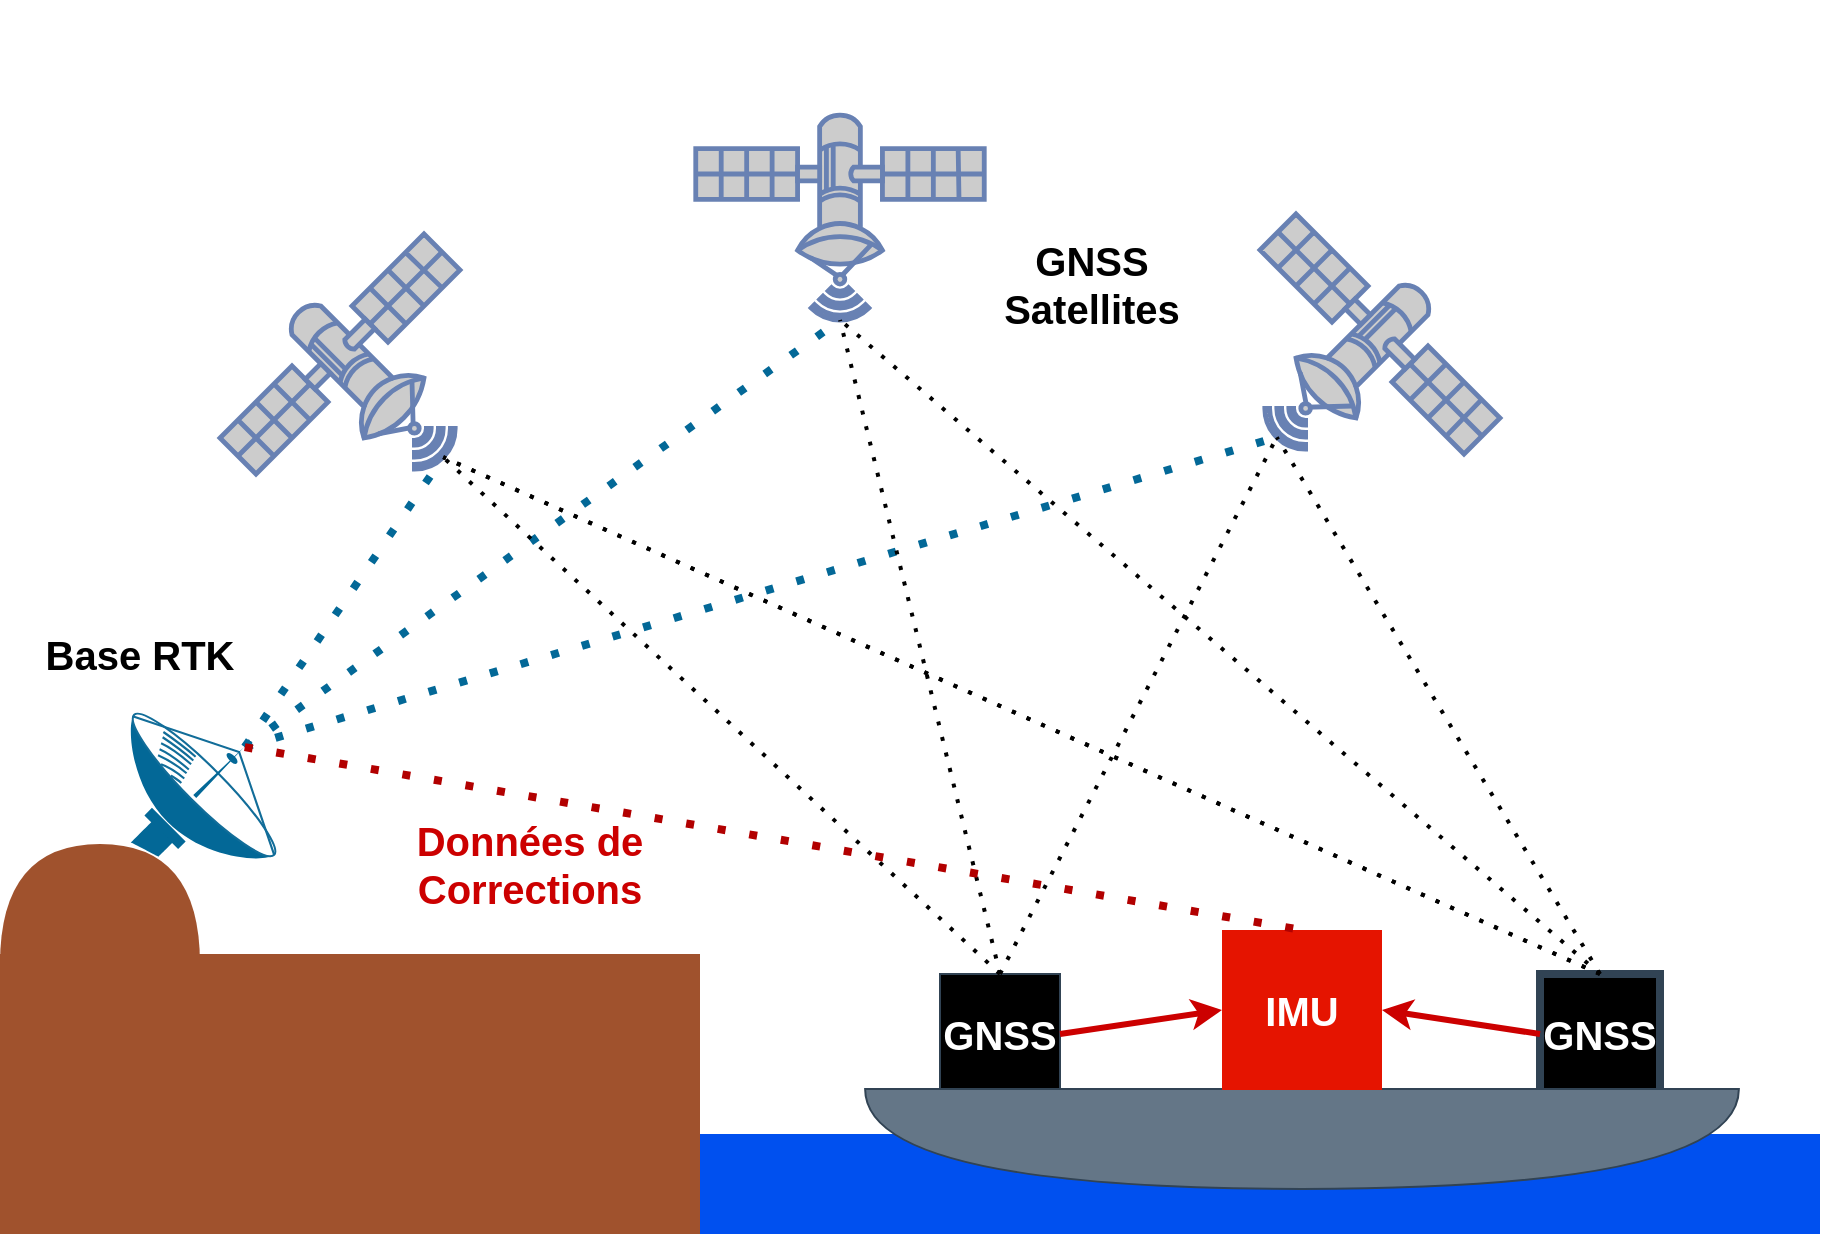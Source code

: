 <mxfile version="23.1.5" type="device">
  <diagram name="Page-1" id="dWOMPvJtwN1P80TV7VJP">
    <mxGraphModel dx="1084" dy="1719" grid="1" gridSize="10" guides="1" tooltips="1" connect="1" arrows="1" fold="1" page="1" pageScale="1" pageWidth="1169" pageHeight="827" math="0" shadow="0">
      <root>
        <mxCell id="0" />
        <mxCell id="1" parent="0" />
        <mxCell id="eP0V_-2u7nTpgkbq4tRV-4" value="" style="shape=mxgraph.cisco.wireless.satellite_dish;html=1;pointerEvents=1;dashed=0;fillColor=#036897;strokeColor=#ffffff;strokeWidth=2;verticalLabelPosition=bottom;verticalAlign=top;align=center;outlineConnect=0;rotation=45;" vertex="1" parent="1">
          <mxGeometry x="96" y="425" width="99" height="74" as="geometry" />
        </mxCell>
        <mxCell id="eP0V_-2u7nTpgkbq4tRV-5" value="" style="fontColor=#0066CC;verticalAlign=top;verticalLabelPosition=bottom;labelPosition=center;align=center;html=1;outlineConnect=0;fillColor=#CCCCCC;strokeColor=#6881B3;gradientColor=none;gradientDirection=north;strokeWidth=2;shape=mxgraph.networks.satellite;" vertex="1" parent="1">
          <mxGeometry x="680" y="170" width="120" height="120" as="geometry" />
        </mxCell>
        <mxCell id="eP0V_-2u7nTpgkbq4tRV-6" value="" style="fontColor=#0066CC;verticalAlign=top;verticalLabelPosition=bottom;labelPosition=center;align=center;html=1;outlineConnect=0;fillColor=#CCCCCC;strokeColor=#6881B3;gradientColor=none;gradientDirection=north;strokeWidth=2;shape=mxgraph.networks.satellite;rotation=-45;" vertex="1" parent="1">
          <mxGeometry x="410" y="90" width="120" height="120" as="geometry" />
        </mxCell>
        <mxCell id="eP0V_-2u7nTpgkbq4tRV-7" value="" style="fontColor=#0066CC;verticalAlign=top;verticalLabelPosition=bottom;labelPosition=center;align=center;html=1;outlineConnect=0;fillColor=#CCCCCC;strokeColor=#6881B3;gradientColor=none;gradientDirection=north;strokeWidth=2;shape=mxgraph.networks.satellite;rotation=-90;" vertex="1" parent="1">
          <mxGeometry x="160" y="180" width="120" height="120" as="geometry" />
        </mxCell>
        <mxCell id="eP0V_-2u7nTpgkbq4tRV-11" value="" style="shape=or;whiteSpace=wrap;html=1;rotation=-90;strokeColor=none;fillColor=#a0522d;fontColor=#ffffff;" vertex="1" parent="1">
          <mxGeometry x="70" y="465" width="60" height="100" as="geometry" />
        </mxCell>
        <mxCell id="eP0V_-2u7nTpgkbq4tRV-13" value="&lt;span style=&quot;font-size: 20px;&quot;&gt;&lt;b&gt;GNSS&lt;/b&gt;&lt;/span&gt;" style="whiteSpace=wrap;html=1;aspect=fixed;strokeColor=#314354;fillColor=#000000;fontColor=#ffffff;" vertex="1" parent="1">
          <mxGeometry x="520" y="550" width="60" height="60" as="geometry" />
        </mxCell>
        <mxCell id="eP0V_-2u7nTpgkbq4tRV-14" value="" style="rounded=0;whiteSpace=wrap;html=1;fillColor=#0050ef;fontColor=#ffffff;strokeColor=none;" vertex="1" parent="1">
          <mxGeometry x="398" y="630" width="562" height="50" as="geometry" />
        </mxCell>
        <mxCell id="eP0V_-2u7nTpgkbq4tRV-15" value="" style="rounded=0;whiteSpace=wrap;html=1;strokeColor=none;fillColor=#a0522d;fontColor=#ffffff;" vertex="1" parent="1">
          <mxGeometry x="50" y="540" width="350" height="140" as="geometry" />
        </mxCell>
        <mxCell id="eP0V_-2u7nTpgkbq4tRV-16" value="" style="endArrow=none;dashed=1;html=1;dashPattern=1 3;strokeWidth=4;rounded=0;entryX=0.07;entryY=0.93;entryDx=0;entryDy=0;entryPerimeter=0;exitX=0.51;exitY=0;exitDx=0;exitDy=0;exitPerimeter=0;strokeColor=#036897;" edge="1" parent="1" source="eP0V_-2u7nTpgkbq4tRV-4" target="eP0V_-2u7nTpgkbq4tRV-6">
          <mxGeometry width="50" height="50" relative="1" as="geometry">
            <mxPoint x="470" y="550" as="sourcePoint" />
            <mxPoint x="520" y="500" as="targetPoint" />
          </mxGeometry>
        </mxCell>
        <mxCell id="eP0V_-2u7nTpgkbq4tRV-17" value="" style="endArrow=none;dashed=1;html=1;dashPattern=1 3;strokeWidth=4;rounded=0;entryX=0.07;entryY=0.93;entryDx=0;entryDy=0;entryPerimeter=0;exitX=0.51;exitY=0;exitDx=0;exitDy=0;exitPerimeter=0;strokeColor=#036897;" edge="1" parent="1" source="eP0V_-2u7nTpgkbq4tRV-4" target="eP0V_-2u7nTpgkbq4tRV-5">
          <mxGeometry width="50" height="50" relative="1" as="geometry">
            <mxPoint x="182" y="522" as="sourcePoint" />
            <mxPoint x="498" y="322" as="targetPoint" />
          </mxGeometry>
        </mxCell>
        <mxCell id="eP0V_-2u7nTpgkbq4tRV-18" value="" style="endArrow=none;dashed=1;html=1;dashPattern=1 3;strokeWidth=4;rounded=0;entryX=0.07;entryY=0.93;entryDx=0;entryDy=0;entryPerimeter=0;exitX=0.51;exitY=0;exitDx=0;exitDy=0;exitPerimeter=0;strokeColor=#036897;" edge="1" parent="1" source="eP0V_-2u7nTpgkbq4tRV-4" target="eP0V_-2u7nTpgkbq4tRV-7">
          <mxGeometry width="50" height="50" relative="1" as="geometry">
            <mxPoint x="192" y="532" as="sourcePoint" />
            <mxPoint x="508" y="332" as="targetPoint" />
          </mxGeometry>
        </mxCell>
        <mxCell id="eP0V_-2u7nTpgkbq4tRV-19" value="" style="endArrow=none;dashed=1;html=1;dashPattern=1 3;strokeWidth=2;rounded=0;entryX=0.07;entryY=0.93;entryDx=0;entryDy=0;entryPerimeter=0;exitX=0.5;exitY=0;exitDx=0;exitDy=0;" edge="1" parent="1" source="eP0V_-2u7nTpgkbq4tRV-13" target="eP0V_-2u7nTpgkbq4tRV-5">
          <mxGeometry width="50" height="50" relative="1" as="geometry">
            <mxPoint x="630" y="550" as="sourcePoint" />
            <mxPoint x="680" y="500" as="targetPoint" />
          </mxGeometry>
        </mxCell>
        <mxCell id="eP0V_-2u7nTpgkbq4tRV-20" value="" style="endArrow=none;dashed=1;html=1;dashPattern=1 3;strokeWidth=2;rounded=0;entryX=0.07;entryY=0.93;entryDx=0;entryDy=0;entryPerimeter=0;exitX=0.5;exitY=0;exitDx=0;exitDy=0;" edge="1" parent="1" source="eP0V_-2u7nTpgkbq4tRV-13" target="eP0V_-2u7nTpgkbq4tRV-6">
          <mxGeometry width="50" height="50" relative="1" as="geometry">
            <mxPoint x="202" y="542" as="sourcePoint" />
            <mxPoint x="518" y="342" as="targetPoint" />
          </mxGeometry>
        </mxCell>
        <mxCell id="eP0V_-2u7nTpgkbq4tRV-22" value="" style="endArrow=none;dashed=1;html=1;dashPattern=1 3;strokeWidth=2;rounded=0;entryX=0.07;entryY=0.93;entryDx=0;entryDy=0;entryPerimeter=0;exitX=0.5;exitY=0;exitDx=0;exitDy=0;" edge="1" parent="1" source="eP0V_-2u7nTpgkbq4tRV-13" target="eP0V_-2u7nTpgkbq4tRV-7">
          <mxGeometry width="50" height="50" relative="1" as="geometry">
            <mxPoint x="182" y="522" as="sourcePoint" />
            <mxPoint x="498" y="322" as="targetPoint" />
          </mxGeometry>
        </mxCell>
        <mxCell id="eP0V_-2u7nTpgkbq4tRV-24" value="&lt;span style=&quot;font-size: 20px;&quot;&gt;&lt;b&gt;GNSS&lt;/b&gt;&lt;/span&gt;" style="whiteSpace=wrap;html=1;aspect=fixed;strokeColor=#314354;fillColor=#000000;fontColor=#ffffff;strokeWidth=4;" vertex="1" parent="1">
          <mxGeometry x="820" y="550" width="60" height="60" as="geometry" />
        </mxCell>
        <mxCell id="eP0V_-2u7nTpgkbq4tRV-25" value="" style="endArrow=none;dashed=1;html=1;dashPattern=1 3;strokeWidth=2;rounded=0;entryX=0.07;entryY=0.93;entryDx=0;entryDy=0;entryPerimeter=0;exitX=0.5;exitY=0;exitDx=0;exitDy=0;" edge="1" parent="1" source="eP0V_-2u7nTpgkbq4tRV-24" target="eP0V_-2u7nTpgkbq4tRV-7">
          <mxGeometry width="50" height="50" relative="1" as="geometry">
            <mxPoint x="182" y="522" as="sourcePoint" />
            <mxPoint x="498" y="322" as="targetPoint" />
          </mxGeometry>
        </mxCell>
        <mxCell id="eP0V_-2u7nTpgkbq4tRV-26" value="" style="endArrow=none;dashed=1;html=1;dashPattern=1 3;strokeWidth=2;rounded=0;entryX=0.07;entryY=0.93;entryDx=0;entryDy=0;entryPerimeter=0;exitX=0.5;exitY=0;exitDx=0;exitDy=0;" edge="1" parent="1" source="eP0V_-2u7nTpgkbq4tRV-24" target="eP0V_-2u7nTpgkbq4tRV-5">
          <mxGeometry width="50" height="50" relative="1" as="geometry">
            <mxPoint x="192" y="532" as="sourcePoint" />
            <mxPoint x="508" y="332" as="targetPoint" />
          </mxGeometry>
        </mxCell>
        <mxCell id="eP0V_-2u7nTpgkbq4tRV-27" value="" style="endArrow=none;dashed=1;html=1;dashPattern=1 3;strokeWidth=2;rounded=0;entryX=0.07;entryY=0.93;entryDx=0;entryDy=0;entryPerimeter=0;exitX=0.5;exitY=0;exitDx=0;exitDy=0;" edge="1" parent="1" source="eP0V_-2u7nTpgkbq4tRV-24" target="eP0V_-2u7nTpgkbq4tRV-7">
          <mxGeometry width="50" height="50" relative="1" as="geometry">
            <mxPoint x="202" y="542" as="sourcePoint" />
            <mxPoint x="518" y="342" as="targetPoint" />
          </mxGeometry>
        </mxCell>
        <mxCell id="eP0V_-2u7nTpgkbq4tRV-28" value="" style="endArrow=none;dashed=1;html=1;dashPattern=1 3;strokeWidth=2;rounded=0;entryX=0.07;entryY=0.93;entryDx=0;entryDy=0;entryPerimeter=0;exitX=0.5;exitY=0;exitDx=0;exitDy=0;" edge="1" parent="1" source="eP0V_-2u7nTpgkbq4tRV-24" target="eP0V_-2u7nTpgkbq4tRV-6">
          <mxGeometry width="50" height="50" relative="1" as="geometry">
            <mxPoint x="860" y="560" as="sourcePoint" />
            <mxPoint x="202" y="322" as="targetPoint" />
          </mxGeometry>
        </mxCell>
        <mxCell id="eP0V_-2u7nTpgkbq4tRV-29" value="&lt;b&gt;&lt;font style=&quot;font-size: 20px;&quot;&gt;Base RTK&lt;/font&gt;&lt;/b&gt;" style="text;html=1;align=center;verticalAlign=middle;whiteSpace=wrap;rounded=0;" vertex="1" parent="1">
          <mxGeometry x="70" y="375" width="100" height="30" as="geometry" />
        </mxCell>
        <mxCell id="eP0V_-2u7nTpgkbq4tRV-30" value="" style="shape=or;whiteSpace=wrap;html=1;rotation=90;fillColor=#647687;fontColor=#ffffff;strokeColor=#314354;" vertex="1" parent="1">
          <mxGeometry x="676" y="414" width="50" height="436.88" as="geometry" />
        </mxCell>
        <mxCell id="eP0V_-2u7nTpgkbq4tRV-31" value="IMU" style="whiteSpace=wrap;html=1;aspect=fixed;fillColor=#e51400;fontColor=#ffffff;strokeColor=none;fontStyle=1;fontSize=20;" vertex="1" parent="1">
          <mxGeometry x="661" y="528" width="80" height="80" as="geometry" />
        </mxCell>
        <mxCell id="eP0V_-2u7nTpgkbq4tRV-32" value="" style="endArrow=none;dashed=1;html=1;dashPattern=1 3;strokeWidth=4;rounded=0;entryX=0.5;entryY=0;entryDx=0;entryDy=0;exitX=0.51;exitY=0;exitDx=0;exitDy=0;exitPerimeter=0;fillColor=#e51400;strokeColor=#B20000;" edge="1" parent="1" source="eP0V_-2u7nTpgkbq4tRV-4" target="eP0V_-2u7nTpgkbq4tRV-31">
          <mxGeometry width="50" height="50" relative="1" as="geometry">
            <mxPoint x="182" y="522" as="sourcePoint" />
            <mxPoint x="698" y="322" as="targetPoint" />
          </mxGeometry>
        </mxCell>
        <mxCell id="eP0V_-2u7nTpgkbq4tRV-33" value="&lt;span style=&quot;font-size: 20px;&quot;&gt;&lt;b&gt;GNSS Satellites&lt;/b&gt;&lt;/span&gt;" style="text;html=1;align=center;verticalAlign=middle;whiteSpace=wrap;rounded=0;" vertex="1" parent="1">
          <mxGeometry x="531" y="190" width="130" height="30" as="geometry" />
        </mxCell>
        <mxCell id="eP0V_-2u7nTpgkbq4tRV-34" value="&lt;span style=&quot;font-size: 20px;&quot;&gt;&lt;b&gt;&lt;font color=&quot;#cc0000&quot;&gt;Données de Corrections&lt;/font&gt;&lt;/b&gt;&lt;/span&gt;" style="text;html=1;align=center;verticalAlign=middle;whiteSpace=wrap;rounded=0;" vertex="1" parent="1">
          <mxGeometry x="250" y="480" width="130" height="30" as="geometry" />
        </mxCell>
        <mxCell id="eP0V_-2u7nTpgkbq4tRV-37" value="" style="endArrow=classic;html=1;rounded=0;entryX=0;entryY=0.5;entryDx=0;entryDy=0;exitX=1;exitY=0.5;exitDx=0;exitDy=0;strokeColor=#CC0000;strokeWidth=3;" edge="1" parent="1" source="eP0V_-2u7nTpgkbq4tRV-13" target="eP0V_-2u7nTpgkbq4tRV-31">
          <mxGeometry width="50" height="50" relative="1" as="geometry">
            <mxPoint x="470" y="780" as="sourcePoint" />
            <mxPoint x="520" y="730" as="targetPoint" />
          </mxGeometry>
        </mxCell>
        <mxCell id="eP0V_-2u7nTpgkbq4tRV-38" value="" style="endArrow=classic;html=1;rounded=0;entryX=1;entryY=0.5;entryDx=0;entryDy=0;exitX=0;exitY=0.5;exitDx=0;exitDy=0;strokeColor=#CC0000;strokeWidth=3;" edge="1" parent="1" source="eP0V_-2u7nTpgkbq4tRV-24" target="eP0V_-2u7nTpgkbq4tRV-31">
          <mxGeometry width="50" height="50" relative="1" as="geometry">
            <mxPoint x="590" y="590" as="sourcePoint" />
            <mxPoint x="671" y="578" as="targetPoint" />
          </mxGeometry>
        </mxCell>
      </root>
    </mxGraphModel>
  </diagram>
</mxfile>
